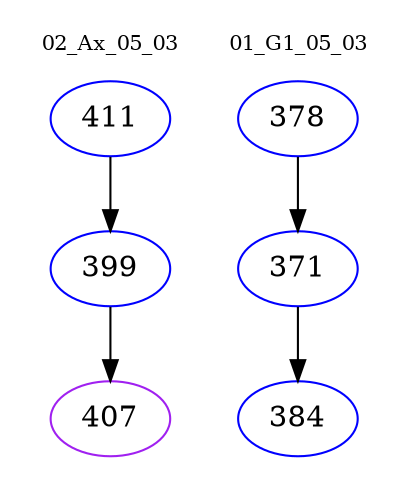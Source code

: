 digraph{
subgraph cluster_0 {
color = white
label = "02_Ax_05_03";
fontsize=10;
T0_411 [label="411", color="blue"]
T0_411 -> T0_399 [color="black"]
T0_399 [label="399", color="blue"]
T0_399 -> T0_407 [color="black"]
T0_407 [label="407", color="purple"]
}
subgraph cluster_1 {
color = white
label = "01_G1_05_03";
fontsize=10;
T1_378 [label="378", color="blue"]
T1_378 -> T1_371 [color="black"]
T1_371 [label="371", color="blue"]
T1_371 -> T1_384 [color="black"]
T1_384 [label="384", color="blue"]
}
}
